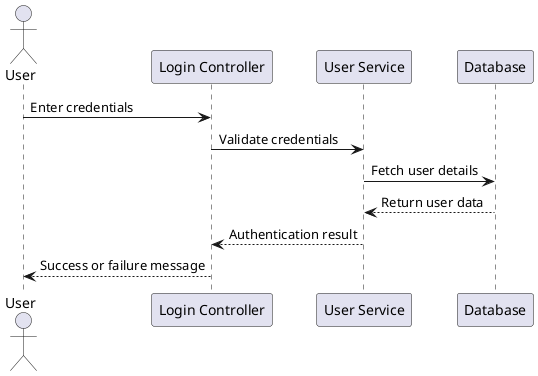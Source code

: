 @startuml
actor User
participant "Login Controller" as LC
participant "User Service" as US
participant "Database" as DB

User -> LC: Enter credentials
LC -> US: Validate credentials
US -> DB: Fetch user details
DB --> US: Return user data
US --> LC: Authentication result
LC --> User: Success or failure message
@enduml
